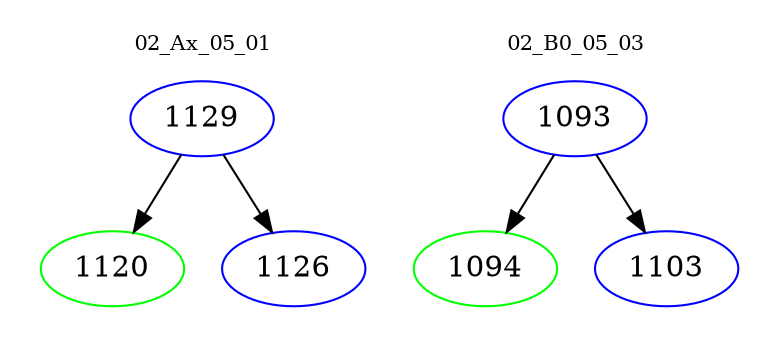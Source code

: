 digraph{
subgraph cluster_0 {
color = white
label = "02_Ax_05_01";
fontsize=10;
T0_1129 [label="1129", color="blue"]
T0_1129 -> T0_1120 [color="black"]
T0_1120 [label="1120", color="green"]
T0_1129 -> T0_1126 [color="black"]
T0_1126 [label="1126", color="blue"]
}
subgraph cluster_1 {
color = white
label = "02_B0_05_03";
fontsize=10;
T1_1093 [label="1093", color="blue"]
T1_1093 -> T1_1094 [color="black"]
T1_1094 [label="1094", color="green"]
T1_1093 -> T1_1103 [color="black"]
T1_1103 [label="1103", color="blue"]
}
}
